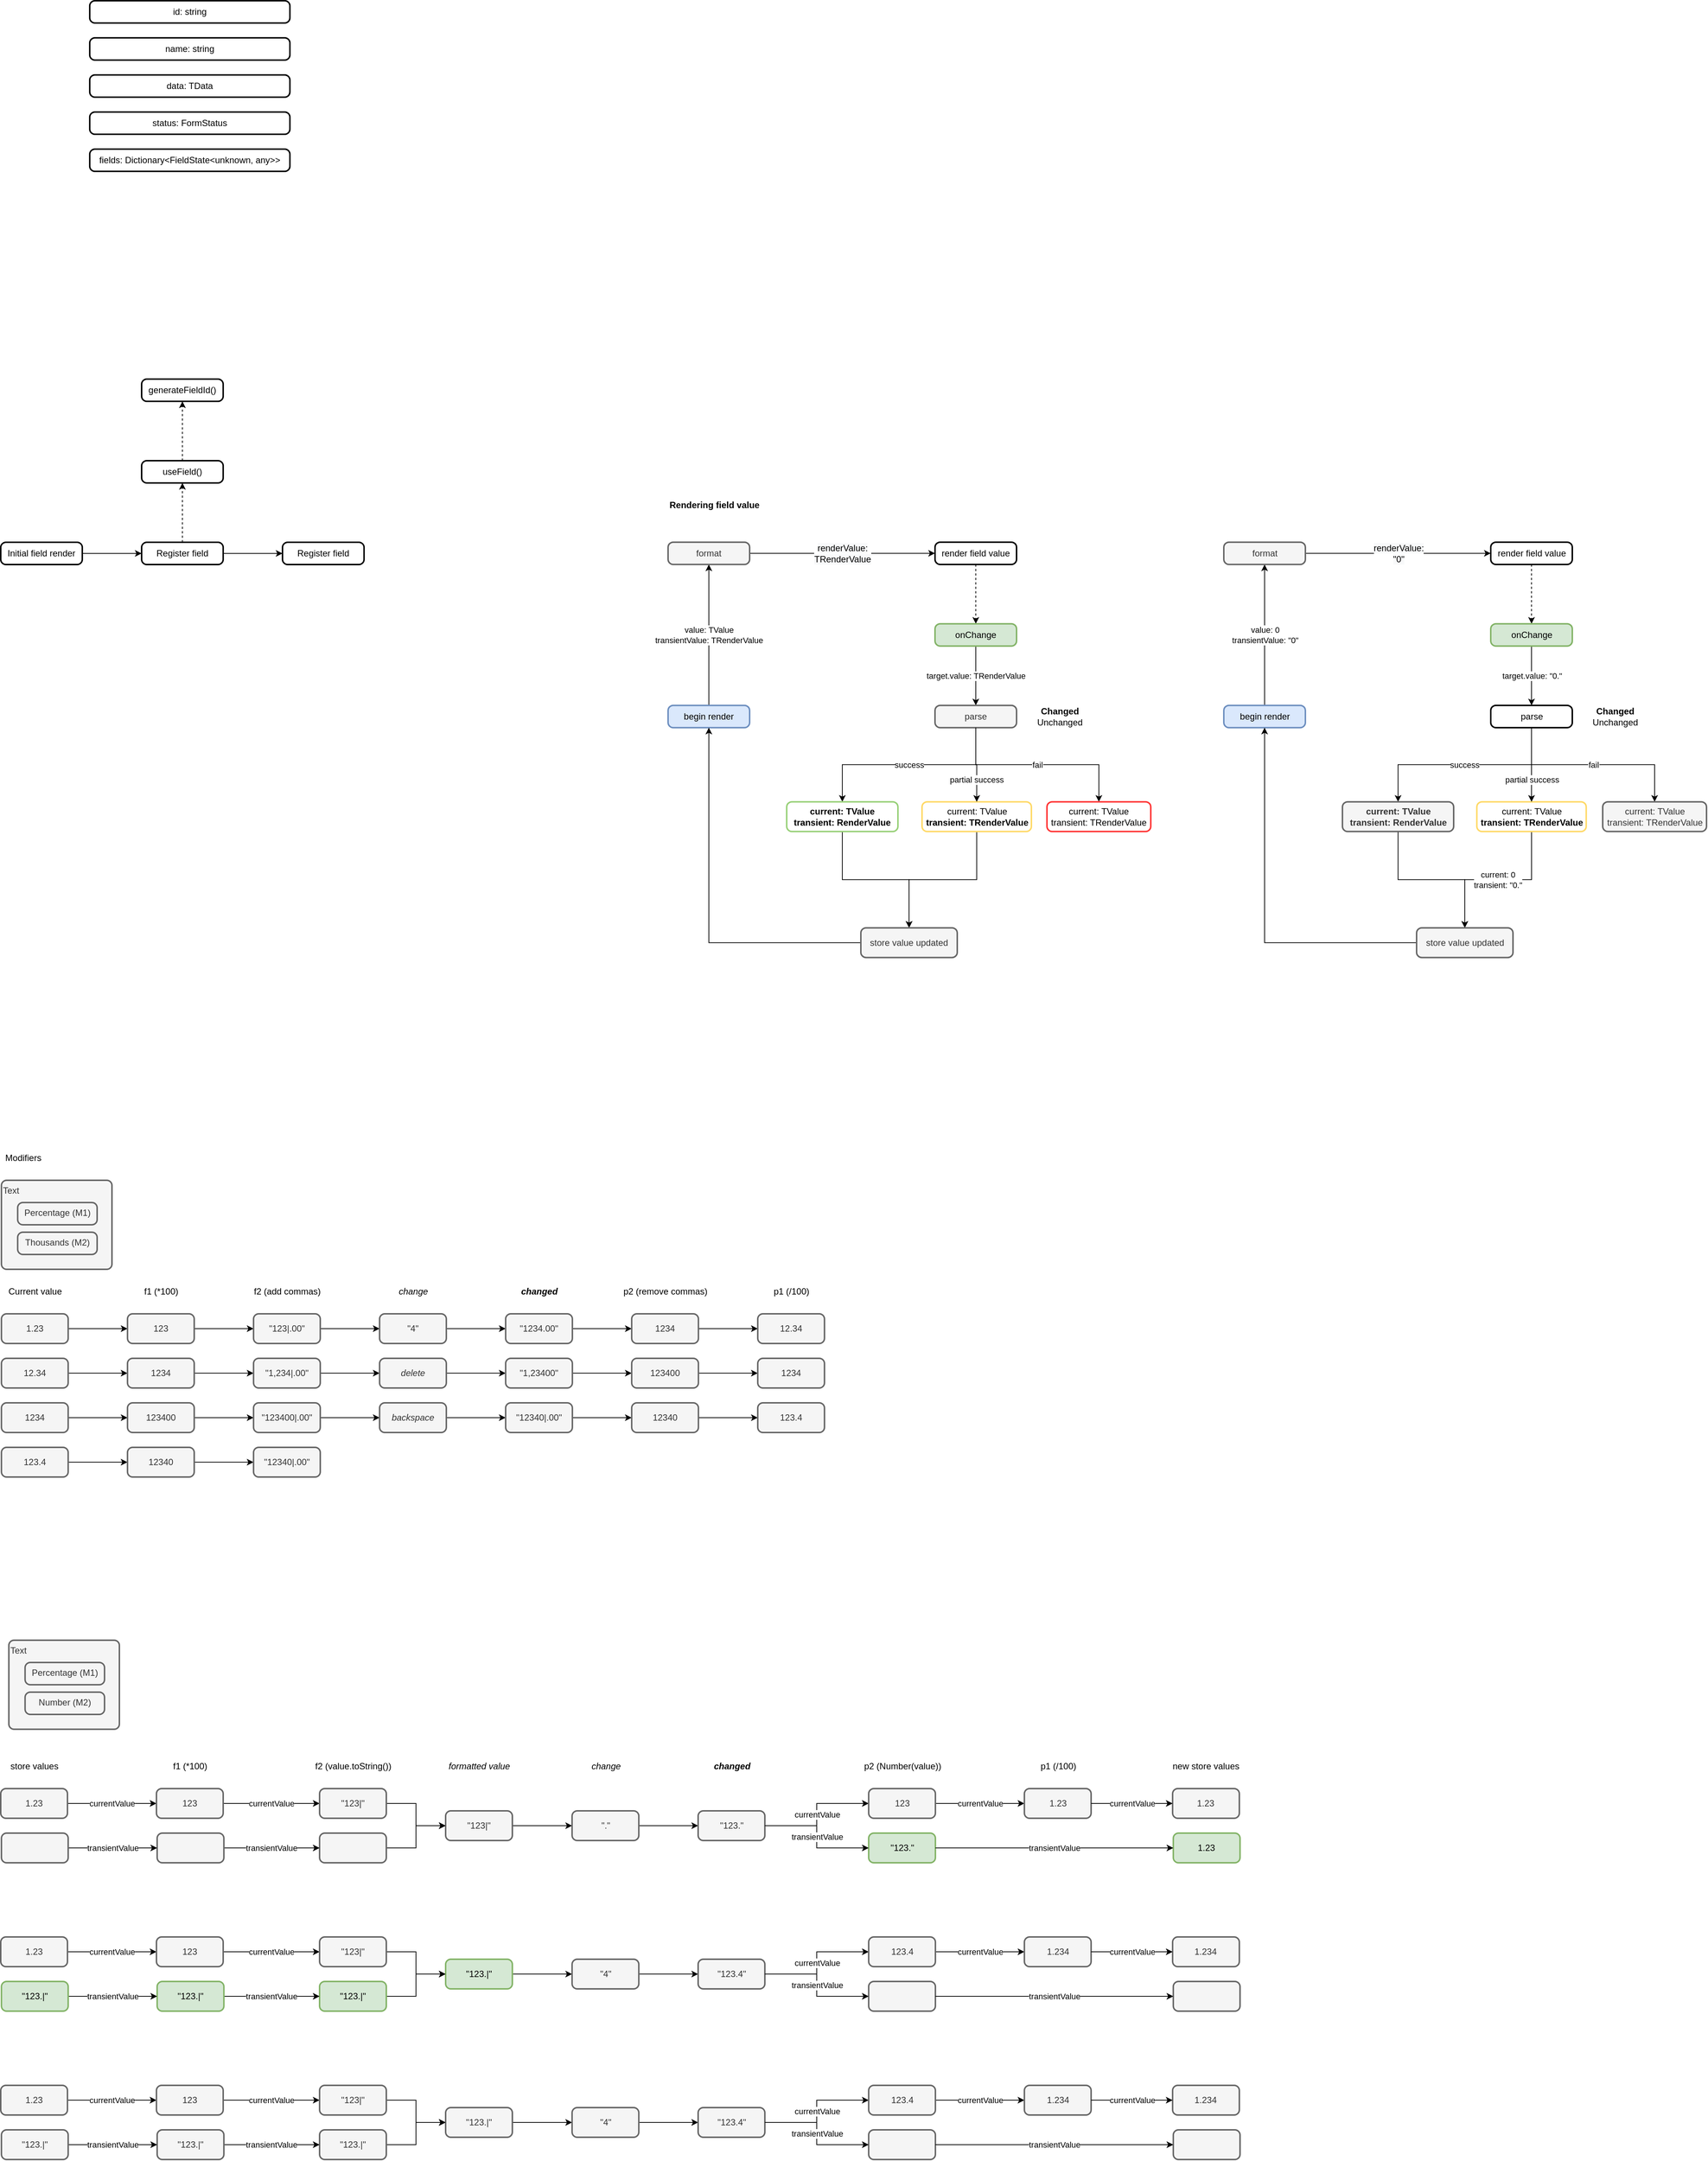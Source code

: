 <mxfile version="12.4.2" type="device" pages="1"><diagram name="Page-1" id="c4acf3e9-155e-7222-9cf6-157b1a14988f"><mxGraphModel dx="2062" dy="3521" grid="1" gridSize="10" guides="1" tooltips="1" connect="1" arrows="1" fold="1" page="1" pageScale="1" pageWidth="827" pageHeight="1169" background="#ffffff" math="0" shadow="0"><root><mxCell id="0"/><mxCell id="1" parent="0"/><mxCell id="ft8tBgPU8_9K1Nb1D2ER-5" value="" style="edgeStyle=orthogonalEdgeStyle;rounded=0;orthogonalLoop=1;jettySize=auto;html=1;" parent="1" source="ft8tBgPU8_9K1Nb1D2ER-3" target="ft8tBgPU8_9K1Nb1D2ER-4" edge="1"><mxGeometry relative="1" as="geometry"/></mxCell><mxCell id="ft8tBgPU8_9K1Nb1D2ER-3" value="Initial field render" style="rounded=1;whiteSpace=wrap;html=1;absoluteArcSize=1;arcSize=14;strokeWidth=2;" parent="1" vertex="1"><mxGeometry x="80" y="-560" width="110" height="30" as="geometry"/></mxCell><mxCell id="ft8tBgPU8_9K1Nb1D2ER-7" value="" style="edgeStyle=orthogonalEdgeStyle;rounded=0;orthogonalLoop=1;jettySize=auto;html=1;dashed=1;" parent="1" source="ft8tBgPU8_9K1Nb1D2ER-4" target="ft8tBgPU8_9K1Nb1D2ER-6" edge="1"><mxGeometry relative="1" as="geometry"><Array as="points"><mxPoint x="325" y="-600"/><mxPoint x="325" y="-600"/></Array></mxGeometry></mxCell><mxCell id="ft8tBgPU8_9K1Nb1D2ER-12" value="" style="edgeStyle=orthogonalEdgeStyle;rounded=0;orthogonalLoop=1;jettySize=auto;html=1;" parent="1" source="ft8tBgPU8_9K1Nb1D2ER-4" target="ft8tBgPU8_9K1Nb1D2ER-11" edge="1"><mxGeometry relative="1" as="geometry"/></mxCell><mxCell id="ft8tBgPU8_9K1Nb1D2ER-4" value="Register field" style="rounded=1;whiteSpace=wrap;html=1;absoluteArcSize=1;arcSize=14;strokeWidth=2;" parent="1" vertex="1"><mxGeometry x="270" y="-560" width="110" height="30" as="geometry"/></mxCell><mxCell id="ft8tBgPU8_9K1Nb1D2ER-11" value="Register field" style="rounded=1;whiteSpace=wrap;html=1;absoluteArcSize=1;arcSize=14;strokeWidth=2;" parent="1" vertex="1"><mxGeometry x="460" y="-560" width="110" height="30" as="geometry"/></mxCell><mxCell id="ft8tBgPU8_9K1Nb1D2ER-10" value="" style="edgeStyle=orthogonalEdgeStyle;rounded=0;orthogonalLoop=1;jettySize=auto;html=1;dashed=1;" parent="1" source="ft8tBgPU8_9K1Nb1D2ER-6" target="ft8tBgPU8_9K1Nb1D2ER-9" edge="1"><mxGeometry relative="1" as="geometry"/></mxCell><mxCell id="ft8tBgPU8_9K1Nb1D2ER-6" value="useField()" style="rounded=1;whiteSpace=wrap;html=1;absoluteArcSize=1;arcSize=14;strokeWidth=2;" parent="1" vertex="1"><mxGeometry x="270" y="-670" width="110" height="30" as="geometry"/></mxCell><mxCell id="ft8tBgPU8_9K1Nb1D2ER-9" value="generateFieldId()" style="rounded=1;whiteSpace=wrap;html=1;absoluteArcSize=1;arcSize=14;strokeWidth=2;" parent="1" vertex="1"><mxGeometry x="270" y="-780" width="110" height="30" as="geometry"/></mxCell><mxCell id="ft8tBgPU8_9K1Nb1D2ER-15" value="Rendering field value" style="text;html=1;align=left;verticalAlign=middle;resizable=0;points=[];;autosize=1;fontStyle=1" parent="1" vertex="1"><mxGeometry x="980" y="-620" width="140" height="20" as="geometry"/></mxCell><mxCell id="ft8tBgPU8_9K1Nb1D2ER-49" value="value: TValue&lt;br&gt;transientValue: TRenderValue" style="edgeStyle=orthogonalEdgeStyle;rounded=0;orthogonalLoop=1;jettySize=auto;html=1;" parent="1" source="ft8tBgPU8_9K1Nb1D2ER-50" target="ft8tBgPU8_9K1Nb1D2ER-52" edge="1"><mxGeometry relative="1" as="geometry"/></mxCell><mxCell id="ft8tBgPU8_9K1Nb1D2ER-50" value="begin render" style="rounded=1;whiteSpace=wrap;html=1;absoluteArcSize=1;arcSize=14;strokeWidth=2;fillColor=#dae8fc;strokeColor=#6c8ebf;" parent="1" vertex="1"><mxGeometry x="980" y="-340.17" width="110" height="30" as="geometry"/></mxCell><mxCell id="ft8tBgPU8_9K1Nb1D2ER-51" value="&lt;span style=&quot;font-size: 12px ; white-space: normal ; background-color: rgb(248 , 249 , 250)&quot;&gt;renderValue: TRenderValue&lt;br&gt;&lt;/span&gt;" style="edgeStyle=orthogonalEdgeStyle;rounded=0;orthogonalLoop=1;jettySize=auto;html=1;entryX=0;entryY=0.5;entryDx=0;entryDy=0;" parent="1" source="ft8tBgPU8_9K1Nb1D2ER-52" target="ft8tBgPU8_9K1Nb1D2ER-54" edge="1"><mxGeometry relative="1" as="geometry"><mxPoint x="1170" y="-545.17" as="targetPoint"/></mxGeometry></mxCell><mxCell id="ft8tBgPU8_9K1Nb1D2ER-52" value="format" style="rounded=1;whiteSpace=wrap;html=1;absoluteArcSize=1;arcSize=14;strokeWidth=2;fillColor=#f5f5f5;strokeColor=#666666;fontColor=#333333;" parent="1" vertex="1"><mxGeometry x="980" y="-560.17" width="110" height="30" as="geometry"/></mxCell><mxCell id="ft8tBgPU8_9K1Nb1D2ER-53" value="" style="edgeStyle=orthogonalEdgeStyle;rounded=0;orthogonalLoop=1;jettySize=auto;html=1;dashed=1;" parent="1" source="ft8tBgPU8_9K1Nb1D2ER-54" target="ft8tBgPU8_9K1Nb1D2ER-56" edge="1"><mxGeometry relative="1" as="geometry"/></mxCell><mxCell id="ft8tBgPU8_9K1Nb1D2ER-54" value="render field value" style="rounded=1;whiteSpace=wrap;html=1;absoluteArcSize=1;arcSize=14;strokeWidth=2;" parent="1" vertex="1"><mxGeometry x="1340" y="-560.17" width="110" height="30" as="geometry"/></mxCell><mxCell id="ft8tBgPU8_9K1Nb1D2ER-55" value="target.value: TRenderValue" style="edgeStyle=orthogonalEdgeStyle;rounded=0;orthogonalLoop=1;jettySize=auto;html=1;" parent="1" source="ft8tBgPU8_9K1Nb1D2ER-56" target="ft8tBgPU8_9K1Nb1D2ER-59" edge="1"><mxGeometry relative="1" as="geometry"/></mxCell><mxCell id="ft8tBgPU8_9K1Nb1D2ER-56" value="onChange" style="rounded=1;whiteSpace=wrap;html=1;absoluteArcSize=1;arcSize=14;strokeWidth=2;fillColor=#d5e8d4;strokeColor=#82b366;" parent="1" vertex="1"><mxGeometry x="1340" y="-450.17" width="110" height="30" as="geometry"/></mxCell><mxCell id="ft8tBgPU8_9K1Nb1D2ER-57" value="success" style="edgeStyle=orthogonalEdgeStyle;rounded=0;orthogonalLoop=1;jettySize=auto;html=1;exitX=0.5;exitY=1;exitDx=0;exitDy=0;" parent="1" source="ft8tBgPU8_9K1Nb1D2ER-59" target="ft8tBgPU8_9K1Nb1D2ER-63" edge="1"><mxGeometry relative="1" as="geometry"/></mxCell><mxCell id="ft8tBgPU8_9K1Nb1D2ER-58" value="fail" style="edgeStyle=orthogonalEdgeStyle;rounded=0;orthogonalLoop=1;jettySize=auto;html=1;exitX=0.5;exitY=1;exitDx=0;exitDy=0;" parent="1" source="ft8tBgPU8_9K1Nb1D2ER-59" target="ft8tBgPU8_9K1Nb1D2ER-61" edge="1"><mxGeometry relative="1" as="geometry"/></mxCell><mxCell id="ft8tBgPU8_9K1Nb1D2ER-59" value="parse" style="rounded=1;whiteSpace=wrap;html=1;absoluteArcSize=1;arcSize=14;strokeWidth=2;fillColor=#f5f5f5;strokeColor=#666666;fontColor=#333333;" parent="1" vertex="1"><mxGeometry x="1340" y="-340.17" width="110" height="30" as="geometry"/></mxCell><mxCell id="ft8tBgPU8_9K1Nb1D2ER-61" value="current: TValue&lt;br&gt;transient: TRenderValue" style="rounded=1;whiteSpace=wrap;html=1;absoluteArcSize=1;arcSize=14;strokeWidth=2;strokeColor=#FF3333;" parent="1" vertex="1"><mxGeometry x="1491" y="-210.17" width="140" height="40" as="geometry"/></mxCell><mxCell id="ft8tBgPU8_9K1Nb1D2ER-62" value="" style="edgeStyle=orthogonalEdgeStyle;rounded=0;orthogonalLoop=1;jettySize=auto;html=1;entryX=0.5;entryY=0;entryDx=0;entryDy=0;exitX=0.5;exitY=1;exitDx=0;exitDy=0;" parent="1" source="ft8tBgPU8_9K1Nb1D2ER-63" target="ft8tBgPU8_9K1Nb1D2ER-67" edge="1"><mxGeometry relative="1" as="geometry"><mxPoint x="1225" y="-90.17" as="targetPoint"/></mxGeometry></mxCell><mxCell id="ft8tBgPU8_9K1Nb1D2ER-63" value="&lt;b&gt;current: TValue&lt;br&gt;transient: RenderValue&lt;/b&gt;" style="rounded=1;whiteSpace=wrap;html=1;absoluteArcSize=1;arcSize=14;strokeWidth=2;strokeColor=#97D077;" parent="1" vertex="1"><mxGeometry x="1140" y="-210.17" width="150" height="40" as="geometry"/></mxCell><mxCell id="ft8tBgPU8_9K1Nb1D2ER-64" value="" style="edgeStyle=orthogonalEdgeStyle;rounded=0;orthogonalLoop=1;jettySize=auto;html=1;" parent="1" source="ft8tBgPU8_9K1Nb1D2ER-65" target="ft8tBgPU8_9K1Nb1D2ER-67" edge="1"><mxGeometry relative="1" as="geometry"/></mxCell><mxCell id="ft8tBgPU8_9K1Nb1D2ER-65" value="current: TValue&lt;br&gt;&lt;b&gt;transient: TRenderValue&lt;/b&gt;" style="rounded=1;whiteSpace=wrap;html=1;absoluteArcSize=1;arcSize=14;strokeWidth=2;strokeColor=#FFD966;" parent="1" vertex="1"><mxGeometry x="1322.5" y="-210.17" width="147.5" height="40" as="geometry"/></mxCell><mxCell id="ft8tBgPU8_9K1Nb1D2ER-66" value="" style="edgeStyle=orthogonalEdgeStyle;rounded=0;orthogonalLoop=1;jettySize=auto;html=1;entryX=0.5;entryY=1;entryDx=0;entryDy=0;" parent="1" source="ft8tBgPU8_9K1Nb1D2ER-67" target="ft8tBgPU8_9K1Nb1D2ER-50" edge="1"><mxGeometry relative="1" as="geometry"><mxPoint x="1250" y="-30.17" as="targetPoint"/></mxGeometry></mxCell><mxCell id="ft8tBgPU8_9K1Nb1D2ER-67" value="store value updated" style="rounded=1;whiteSpace=wrap;html=1;absoluteArcSize=1;arcSize=14;strokeWidth=2;fillColor=#f5f5f5;strokeColor=#666666;fontColor=#333333;" parent="1" vertex="1"><mxGeometry x="1240" y="-40.31" width="130" height="40" as="geometry"/></mxCell><mxCell id="ft8tBgPU8_9K1Nb1D2ER-68" value="partial success" style="edgeStyle=orthogonalEdgeStyle;rounded=0;orthogonalLoop=1;jettySize=auto;html=1;exitX=0.5;exitY=1;exitDx=0;exitDy=0;entryX=0.5;entryY=0;entryDx=0;entryDy=0;" parent="1" source="ft8tBgPU8_9K1Nb1D2ER-59" target="ft8tBgPU8_9K1Nb1D2ER-65" edge="1"><mxGeometry x="0.4" relative="1" as="geometry"><mxPoint x="1405.143" y="-300.17" as="sourcePoint"/><mxPoint x="1440" y="-210.17" as="targetPoint"/><mxPoint as="offset"/></mxGeometry></mxCell><mxCell id="ft8tBgPU8_9K1Nb1D2ER-69" value="&lt;div style=&quot;&quot;&gt;&lt;b&gt;Changed&lt;/b&gt;&lt;/div&gt;Unchanged" style="text;html=1;align=center;verticalAlign=middle;resizable=0;points=[];;autosize=1;" parent="1" vertex="1"><mxGeometry x="1467.5" y="-340.17" width="80" height="30" as="geometry"/></mxCell><mxCell id="ft8tBgPU8_9K1Nb1D2ER-70" value="value: 0&lt;br&gt;transientValue: &quot;0&quot;" style="edgeStyle=orthogonalEdgeStyle;rounded=0;orthogonalLoop=1;jettySize=auto;html=1;" parent="1" source="ft8tBgPU8_9K1Nb1D2ER-71" target="ft8tBgPU8_9K1Nb1D2ER-73" edge="1"><mxGeometry relative="1" as="geometry"/></mxCell><mxCell id="ft8tBgPU8_9K1Nb1D2ER-71" value="begin render" style="rounded=1;whiteSpace=wrap;html=1;absoluteArcSize=1;arcSize=14;strokeWidth=2;fillColor=#dae8fc;strokeColor=#6c8ebf;" parent="1" vertex="1"><mxGeometry x="1729.5" y="-340.17" width="110" height="30" as="geometry"/></mxCell><mxCell id="ft8tBgPU8_9K1Nb1D2ER-72" value="&lt;span style=&quot;font-size: 12px ; white-space: normal ; background-color: rgb(248 , 249 , 250)&quot;&gt;renderValue: &quot;0&quot;&lt;br&gt;&lt;/span&gt;" style="edgeStyle=orthogonalEdgeStyle;rounded=0;orthogonalLoop=1;jettySize=auto;html=1;entryX=0;entryY=0.5;entryDx=0;entryDy=0;" parent="1" source="ft8tBgPU8_9K1Nb1D2ER-73" target="ft8tBgPU8_9K1Nb1D2ER-75" edge="1"><mxGeometry relative="1" as="geometry"><mxPoint x="1919.5" y="-545.17" as="targetPoint"/></mxGeometry></mxCell><mxCell id="ft8tBgPU8_9K1Nb1D2ER-73" value="format" style="rounded=1;whiteSpace=wrap;html=1;absoluteArcSize=1;arcSize=14;strokeWidth=2;fillColor=#f5f5f5;strokeColor=#666666;fontColor=#333333;" parent="1" vertex="1"><mxGeometry x="1729.5" y="-560.17" width="110" height="30" as="geometry"/></mxCell><mxCell id="ft8tBgPU8_9K1Nb1D2ER-74" value="" style="edgeStyle=orthogonalEdgeStyle;rounded=0;orthogonalLoop=1;jettySize=auto;html=1;dashed=1;" parent="1" source="ft8tBgPU8_9K1Nb1D2ER-75" target="ft8tBgPU8_9K1Nb1D2ER-77" edge="1"><mxGeometry relative="1" as="geometry"/></mxCell><mxCell id="ft8tBgPU8_9K1Nb1D2ER-75" value="render field value" style="rounded=1;whiteSpace=wrap;html=1;absoluteArcSize=1;arcSize=14;strokeWidth=2;" parent="1" vertex="1"><mxGeometry x="2089.5" y="-560.17" width="110" height="30" as="geometry"/></mxCell><mxCell id="ft8tBgPU8_9K1Nb1D2ER-76" value="target.value: &quot;0.&quot;" style="edgeStyle=orthogonalEdgeStyle;rounded=0;orthogonalLoop=1;jettySize=auto;html=1;" parent="1" source="ft8tBgPU8_9K1Nb1D2ER-77" target="ft8tBgPU8_9K1Nb1D2ER-80" edge="1"><mxGeometry relative="1" as="geometry"/></mxCell><mxCell id="ft8tBgPU8_9K1Nb1D2ER-77" value="onChange" style="rounded=1;whiteSpace=wrap;html=1;absoluteArcSize=1;arcSize=14;strokeWidth=2;fillColor=#d5e8d4;strokeColor=#82b366;" parent="1" vertex="1"><mxGeometry x="2089.5" y="-450.17" width="110" height="30" as="geometry"/></mxCell><mxCell id="ft8tBgPU8_9K1Nb1D2ER-78" value="success" style="edgeStyle=orthogonalEdgeStyle;rounded=0;orthogonalLoop=1;jettySize=auto;html=1;exitX=0.5;exitY=1;exitDx=0;exitDy=0;" parent="1" source="ft8tBgPU8_9K1Nb1D2ER-80" target="ft8tBgPU8_9K1Nb1D2ER-83" edge="1"><mxGeometry relative="1" as="geometry"/></mxCell><mxCell id="ft8tBgPU8_9K1Nb1D2ER-79" value="fail" style="edgeStyle=orthogonalEdgeStyle;rounded=0;orthogonalLoop=1;jettySize=auto;html=1;exitX=0.5;exitY=1;exitDx=0;exitDy=0;" parent="1" source="ft8tBgPU8_9K1Nb1D2ER-80" target="ft8tBgPU8_9K1Nb1D2ER-81" edge="1"><mxGeometry relative="1" as="geometry"/></mxCell><mxCell id="ft8tBgPU8_9K1Nb1D2ER-80" value="parse" style="rounded=1;whiteSpace=wrap;html=1;absoluteArcSize=1;arcSize=14;strokeWidth=2;" parent="1" vertex="1"><mxGeometry x="2089.5" y="-340.17" width="110" height="30" as="geometry"/></mxCell><mxCell id="ft8tBgPU8_9K1Nb1D2ER-81" value="current: TValue&lt;br&gt;transient: TRenderValue" style="rounded=1;whiteSpace=wrap;html=1;absoluteArcSize=1;arcSize=14;strokeWidth=2;strokeColor=#666666;fillColor=#f5f5f5;fontColor=#333333;" parent="1" vertex="1"><mxGeometry x="2240.5" y="-210.17" width="140" height="40" as="geometry"/></mxCell><mxCell id="ft8tBgPU8_9K1Nb1D2ER-82" value="" style="edgeStyle=orthogonalEdgeStyle;rounded=0;orthogonalLoop=1;jettySize=auto;html=1;entryX=0.5;entryY=0;entryDx=0;entryDy=0;exitX=0.5;exitY=1;exitDx=0;exitDy=0;" parent="1" source="ft8tBgPU8_9K1Nb1D2ER-83" target="ft8tBgPU8_9K1Nb1D2ER-87" edge="1"><mxGeometry relative="1" as="geometry"><mxPoint x="1974.5" y="-90.17" as="targetPoint"/></mxGeometry></mxCell><mxCell id="ft8tBgPU8_9K1Nb1D2ER-83" value="&lt;b&gt;current: TValue&lt;br&gt;transient: RenderValue&lt;/b&gt;" style="rounded=1;whiteSpace=wrap;html=1;absoluteArcSize=1;arcSize=14;strokeWidth=2;strokeColor=#666666;fillColor=#f5f5f5;fontColor=#333333;" parent="1" vertex="1"><mxGeometry x="1889.5" y="-210.17" width="150" height="40" as="geometry"/></mxCell><mxCell id="ft8tBgPU8_9K1Nb1D2ER-84" value="current: 0&lt;br&gt;transient: &quot;0.&quot;" style="edgeStyle=orthogonalEdgeStyle;rounded=0;orthogonalLoop=1;jettySize=auto;html=1;" parent="1" source="ft8tBgPU8_9K1Nb1D2ER-85" target="ft8tBgPU8_9K1Nb1D2ER-87" edge="1"><mxGeometry relative="1" as="geometry"/></mxCell><mxCell id="ft8tBgPU8_9K1Nb1D2ER-85" value="current: TValue&lt;br&gt;&lt;b&gt;transient: TRenderValue&lt;/b&gt;" style="rounded=1;whiteSpace=wrap;html=1;absoluteArcSize=1;arcSize=14;strokeWidth=2;strokeColor=#FFD966;" parent="1" vertex="1"><mxGeometry x="2070.75" y="-210.17" width="147.5" height="40" as="geometry"/></mxCell><mxCell id="ft8tBgPU8_9K1Nb1D2ER-86" value="" style="edgeStyle=orthogonalEdgeStyle;rounded=0;orthogonalLoop=1;jettySize=auto;html=1;entryX=0.5;entryY=1;entryDx=0;entryDy=0;" parent="1" source="ft8tBgPU8_9K1Nb1D2ER-87" target="ft8tBgPU8_9K1Nb1D2ER-71" edge="1"><mxGeometry relative="1" as="geometry"><mxPoint x="1999.5" y="-30.17" as="targetPoint"/></mxGeometry></mxCell><mxCell id="ft8tBgPU8_9K1Nb1D2ER-87" value="store value updated" style="rounded=1;whiteSpace=wrap;html=1;absoluteArcSize=1;arcSize=14;strokeWidth=2;fillColor=#f5f5f5;strokeColor=#666666;fontColor=#333333;" parent="1" vertex="1"><mxGeometry x="1989.5" y="-40.31" width="130" height="40" as="geometry"/></mxCell><mxCell id="ft8tBgPU8_9K1Nb1D2ER-88" value="partial success" style="edgeStyle=orthogonalEdgeStyle;rounded=0;orthogonalLoop=1;jettySize=auto;html=1;exitX=0.5;exitY=1;exitDx=0;exitDy=0;entryX=0.5;entryY=0;entryDx=0;entryDy=0;" parent="1" source="ft8tBgPU8_9K1Nb1D2ER-80" target="ft8tBgPU8_9K1Nb1D2ER-85" edge="1"><mxGeometry x="0.4" relative="1" as="geometry"><mxPoint x="2154.643" y="-300.17" as="sourcePoint"/><mxPoint x="2189.5" y="-210.17" as="targetPoint"/><mxPoint as="offset"/></mxGeometry></mxCell><mxCell id="ft8tBgPU8_9K1Nb1D2ER-89" value="&lt;div style=&quot;&quot;&gt;&lt;b&gt;Changed&lt;/b&gt;&lt;/div&gt;Unchanged" style="text;html=1;align=center;verticalAlign=middle;resizable=0;points=[];;autosize=1;" parent="1" vertex="1"><mxGeometry x="2217" y="-340.17" width="80" height="30" as="geometry"/></mxCell><mxCell id="vL8z51JMYFesoEVMV5-g-1" value="id: string" style="rounded=1;whiteSpace=wrap;html=1;absoluteArcSize=1;arcSize=14;strokeWidth=2;" parent="1" vertex="1"><mxGeometry x="200" y="-1290" width="270" height="30" as="geometry"/></mxCell><mxCell id="vL8z51JMYFesoEVMV5-g-2" value="name: string" style="rounded=1;whiteSpace=wrap;html=1;absoluteArcSize=1;arcSize=14;strokeWidth=2;" parent="1" vertex="1"><mxGeometry x="200" y="-1240" width="270" height="30" as="geometry"/></mxCell><mxCell id="vL8z51JMYFesoEVMV5-g-3" value="data: TData" style="rounded=1;whiteSpace=wrap;html=1;absoluteArcSize=1;arcSize=14;strokeWidth=2;" parent="1" vertex="1"><mxGeometry x="200" y="-1190" width="270" height="30" as="geometry"/></mxCell><mxCell id="vL8z51JMYFesoEVMV5-g-6" value="status: FormStatus" style="rounded=1;whiteSpace=wrap;html=1;absoluteArcSize=1;arcSize=14;strokeWidth=2;" parent="1" vertex="1"><mxGeometry x="200" y="-1140" width="270" height="30" as="geometry"/></mxCell><mxCell id="vL8z51JMYFesoEVMV5-g-7" value="fields:&amp;nbsp;Dictionary&amp;lt;FieldState&amp;lt;unknown, any&amp;gt;&amp;gt;" style="rounded=1;whiteSpace=wrap;html=1;absoluteArcSize=1;arcSize=14;strokeWidth=2;" parent="1" vertex="1"><mxGeometry x="200" y="-1090" width="270" height="30" as="geometry"/></mxCell><mxCell id="k0WtZeciKQ-SR9fdFHue-1" value="Modifiers" style="text;html=1;align=center;verticalAlign=middle;resizable=0;points=[];;autosize=1;" vertex="1" parent="1"><mxGeometry x="80" y="260" width="60" height="20" as="geometry"/></mxCell><mxCell id="k0WtZeciKQ-SR9fdFHue-3" value="Current value" style="text;html=1;align=center;verticalAlign=middle;resizable=0;points=[];;autosize=1;" vertex="1" parent="1"><mxGeometry x="80.94" y="440" width="90" height="20" as="geometry"/></mxCell><mxCell id="k0WtZeciKQ-SR9fdFHue-4" value="f1 (*100)" style="text;html=1;align=center;verticalAlign=middle;resizable=0;points=[];;autosize=1;" vertex="1" parent="1"><mxGeometry x="265.94" y="440" width="60" height="20" as="geometry"/></mxCell><mxCell id="k0WtZeciKQ-SR9fdFHue-7" value="Text" style="rounded=1;whiteSpace=wrap;html=1;absoluteArcSize=1;arcSize=14;strokeWidth=2;fillColor=#f5f5f5;strokeColor=#666666;fontColor=#333333;verticalAlign=top;align=left;" vertex="1" parent="1"><mxGeometry x="80.94" y="300" width="149.06" height="120" as="geometry"/></mxCell><mxCell id="k0WtZeciKQ-SR9fdFHue-8" value="Percentage (M1)" style="rounded=1;whiteSpace=wrap;html=1;absoluteArcSize=1;arcSize=14;strokeWidth=2;fillColor=#f5f5f5;strokeColor=#666666;fontColor=#333333;verticalAlign=top;align=center;" vertex="1" parent="1"><mxGeometry x="102.82" y="330" width="107.18" height="30" as="geometry"/></mxCell><mxCell id="k0WtZeciKQ-SR9fdFHue-9" value="Thousands (M2)" style="rounded=1;whiteSpace=wrap;html=1;absoluteArcSize=1;arcSize=14;strokeWidth=2;fillColor=#f5f5f5;strokeColor=#666666;fontColor=#333333;verticalAlign=top;align=center;" vertex="1" parent="1"><mxGeometry x="102.82" y="370" width="107.18" height="30" as="geometry"/></mxCell><mxCell id="k0WtZeciKQ-SR9fdFHue-12" value="" style="edgeStyle=orthogonalEdgeStyle;rounded=0;orthogonalLoop=1;jettySize=auto;html=1;" edge="1" parent="1" source="k0WtZeciKQ-SR9fdFHue-10" target="k0WtZeciKQ-SR9fdFHue-11"><mxGeometry relative="1" as="geometry"/></mxCell><mxCell id="k0WtZeciKQ-SR9fdFHue-10" value="&lt;span style=&quot;white-space: normal&quot;&gt;1.23&lt;/span&gt;" style="rounded=1;whiteSpace=wrap;html=1;absoluteArcSize=1;arcSize=14;strokeWidth=2;fillColor=#f5f5f5;strokeColor=#666666;fontColor=#333333;" vertex="1" parent="1"><mxGeometry x="80.94" y="480" width="90" height="40" as="geometry"/></mxCell><mxCell id="k0WtZeciKQ-SR9fdFHue-14" value="" style="edgeStyle=orthogonalEdgeStyle;rounded=0;orthogonalLoop=1;jettySize=auto;html=1;" edge="1" parent="1" source="k0WtZeciKQ-SR9fdFHue-11" target="k0WtZeciKQ-SR9fdFHue-13"><mxGeometry relative="1" as="geometry"/></mxCell><mxCell id="k0WtZeciKQ-SR9fdFHue-11" value="&lt;span style=&quot;white-space: normal&quot;&gt;123&lt;/span&gt;" style="rounded=1;whiteSpace=wrap;html=1;absoluteArcSize=1;arcSize=14;strokeWidth=2;fillColor=#f5f5f5;strokeColor=#666666;fontColor=#333333;" vertex="1" parent="1"><mxGeometry x="250.94" y="480" width="90" height="40" as="geometry"/></mxCell><mxCell id="k0WtZeciKQ-SR9fdFHue-17" value="" style="edgeStyle=orthogonalEdgeStyle;rounded=0;orthogonalLoop=1;jettySize=auto;html=1;" edge="1" parent="1" source="k0WtZeciKQ-SR9fdFHue-13" target="k0WtZeciKQ-SR9fdFHue-16"><mxGeometry relative="1" as="geometry"/></mxCell><mxCell id="k0WtZeciKQ-SR9fdFHue-13" value="&lt;span style=&quot;white-space: normal&quot;&gt;&quot;123|.00&quot;&lt;/span&gt;" style="rounded=1;whiteSpace=wrap;html=1;absoluteArcSize=1;arcSize=14;strokeWidth=2;fillColor=#f5f5f5;strokeColor=#666666;fontColor=#333333;" vertex="1" parent="1"><mxGeometry x="420.94" y="480" width="90" height="40" as="geometry"/></mxCell><mxCell id="k0WtZeciKQ-SR9fdFHue-20" value="" style="edgeStyle=orthogonalEdgeStyle;rounded=0;orthogonalLoop=1;jettySize=auto;html=1;" edge="1" parent="1" source="k0WtZeciKQ-SR9fdFHue-16" target="k0WtZeciKQ-SR9fdFHue-19"><mxGeometry relative="1" as="geometry"/></mxCell><mxCell id="k0WtZeciKQ-SR9fdFHue-16" value="&lt;span style=&quot;white-space: normal&quot;&gt;&quot;4&quot;&lt;/span&gt;" style="rounded=1;whiteSpace=wrap;html=1;absoluteArcSize=1;arcSize=14;strokeWidth=2;fillColor=#f5f5f5;strokeColor=#666666;fontColor=#333333;" vertex="1" parent="1"><mxGeometry x="590.94" y="480" width="90" height="40" as="geometry"/></mxCell><mxCell id="k0WtZeciKQ-SR9fdFHue-23" value="" style="edgeStyle=orthogonalEdgeStyle;rounded=0;orthogonalLoop=1;jettySize=auto;html=1;" edge="1" parent="1" source="k0WtZeciKQ-SR9fdFHue-19" target="k0WtZeciKQ-SR9fdFHue-22"><mxGeometry relative="1" as="geometry"/></mxCell><mxCell id="k0WtZeciKQ-SR9fdFHue-19" value="&lt;span style=&quot;white-space: normal&quot;&gt;&quot;1234.00&quot;&lt;/span&gt;" style="rounded=1;whiteSpace=wrap;html=1;absoluteArcSize=1;arcSize=14;strokeWidth=2;fillColor=#f5f5f5;strokeColor=#666666;fontColor=#333333;" vertex="1" parent="1"><mxGeometry x="760.94" y="480" width="90" height="40" as="geometry"/></mxCell><mxCell id="k0WtZeciKQ-SR9fdFHue-92" value="" style="edgeStyle=orthogonalEdgeStyle;rounded=0;orthogonalLoop=1;jettySize=auto;html=1;" edge="1" parent="1" source="k0WtZeciKQ-SR9fdFHue-22" target="k0WtZeciKQ-SR9fdFHue-91"><mxGeometry relative="1" as="geometry"/></mxCell><mxCell id="k0WtZeciKQ-SR9fdFHue-22" value="&lt;span style=&quot;white-space: normal&quot;&gt;1234&lt;/span&gt;" style="rounded=1;whiteSpace=wrap;html=1;absoluteArcSize=1;arcSize=14;strokeWidth=2;fillColor=#f5f5f5;strokeColor=#666666;fontColor=#333333;" vertex="1" parent="1"><mxGeometry x="930.94" y="480" width="90" height="40" as="geometry"/></mxCell><mxCell id="k0WtZeciKQ-SR9fdFHue-91" value="&lt;span style=&quot;white-space: normal&quot;&gt;12.34&lt;/span&gt;" style="rounded=1;whiteSpace=wrap;html=1;absoluteArcSize=1;arcSize=14;strokeWidth=2;fillColor=#f5f5f5;strokeColor=#666666;fontColor=#333333;" vertex="1" parent="1"><mxGeometry x="1100.94" y="480" width="90" height="40" as="geometry"/></mxCell><mxCell id="k0WtZeciKQ-SR9fdFHue-15" value="f2 (add commas)" style="text;html=1;align=center;verticalAlign=middle;resizable=0;points=[];;autosize=1;" vertex="1" parent="1"><mxGeometry x="410.94" y="440" width="110" height="20" as="geometry"/></mxCell><mxCell id="k0WtZeciKQ-SR9fdFHue-18" value="change" style="text;html=1;align=center;verticalAlign=middle;resizable=0;points=[];;autosize=1;fontStyle=2" vertex="1" parent="1"><mxGeometry x="610.94" y="440" width="50" height="20" as="geometry"/></mxCell><mxCell id="k0WtZeciKQ-SR9fdFHue-21" value="p1 (/100)" style="text;html=1;align=center;verticalAlign=middle;resizable=0;points=[];;autosize=1;" vertex="1" parent="1"><mxGeometry x="1115.94" y="440" width="60" height="20" as="geometry"/></mxCell><mxCell id="k0WtZeciKQ-SR9fdFHue-24" value="p2 (remove commas)" style="text;html=1;align=center;verticalAlign=middle;resizable=0;points=[];;autosize=1;" vertex="1" parent="1"><mxGeometry x="910.94" y="440" width="130" height="20" as="geometry"/></mxCell><mxCell id="k0WtZeciKQ-SR9fdFHue-25" value="" style="edgeStyle=orthogonalEdgeStyle;rounded=0;orthogonalLoop=1;jettySize=auto;html=1;" edge="1" source="k0WtZeciKQ-SR9fdFHue-26" target="k0WtZeciKQ-SR9fdFHue-28" parent="1"><mxGeometry relative="1" as="geometry"/></mxCell><mxCell id="k0WtZeciKQ-SR9fdFHue-26" value="&lt;span style=&quot;white-space: normal&quot;&gt;12.34&lt;/span&gt;" style="rounded=1;whiteSpace=wrap;html=1;absoluteArcSize=1;arcSize=14;strokeWidth=2;fillColor=#f5f5f5;strokeColor=#666666;fontColor=#333333;" vertex="1" parent="1"><mxGeometry x="80.94" y="540" width="90" height="40" as="geometry"/></mxCell><mxCell id="k0WtZeciKQ-SR9fdFHue-27" value="" style="edgeStyle=orthogonalEdgeStyle;rounded=0;orthogonalLoop=1;jettySize=auto;html=1;" edge="1" source="k0WtZeciKQ-SR9fdFHue-28" target="k0WtZeciKQ-SR9fdFHue-30" parent="1"><mxGeometry relative="1" as="geometry"/></mxCell><mxCell id="k0WtZeciKQ-SR9fdFHue-28" value="&lt;span style=&quot;white-space: normal&quot;&gt;1234&lt;/span&gt;" style="rounded=1;whiteSpace=wrap;html=1;absoluteArcSize=1;arcSize=14;strokeWidth=2;fillColor=#f5f5f5;strokeColor=#666666;fontColor=#333333;" vertex="1" parent="1"><mxGeometry x="250.94" y="540" width="90" height="40" as="geometry"/></mxCell><mxCell id="k0WtZeciKQ-SR9fdFHue-29" value="" style="edgeStyle=orthogonalEdgeStyle;rounded=0;orthogonalLoop=1;jettySize=auto;html=1;" edge="1" source="k0WtZeciKQ-SR9fdFHue-30" target="k0WtZeciKQ-SR9fdFHue-32" parent="1"><mxGeometry relative="1" as="geometry"/></mxCell><mxCell id="k0WtZeciKQ-SR9fdFHue-30" value="&lt;span style=&quot;white-space: normal&quot;&gt;&quot;1,234|.00&quot;&lt;/span&gt;" style="rounded=1;whiteSpace=wrap;html=1;absoluteArcSize=1;arcSize=14;strokeWidth=2;fillColor=#f5f5f5;strokeColor=#666666;fontColor=#333333;" vertex="1" parent="1"><mxGeometry x="420.94" y="540" width="90" height="40" as="geometry"/></mxCell><mxCell id="k0WtZeciKQ-SR9fdFHue-31" value="" style="edgeStyle=orthogonalEdgeStyle;rounded=0;orthogonalLoop=1;jettySize=auto;html=1;" edge="1" source="k0WtZeciKQ-SR9fdFHue-32" target="k0WtZeciKQ-SR9fdFHue-34" parent="1"><mxGeometry relative="1" as="geometry"/></mxCell><mxCell id="k0WtZeciKQ-SR9fdFHue-32" value="&lt;span style=&quot;white-space: normal&quot;&gt;&lt;i&gt;delete&lt;/i&gt;&lt;/span&gt;" style="rounded=1;whiteSpace=wrap;html=1;absoluteArcSize=1;arcSize=14;strokeWidth=2;fillColor=#f5f5f5;strokeColor=#666666;fontColor=#333333;" vertex="1" parent="1"><mxGeometry x="590.94" y="540" width="90" height="40" as="geometry"/></mxCell><mxCell id="k0WtZeciKQ-SR9fdFHue-33" value="" style="edgeStyle=orthogonalEdgeStyle;rounded=0;orthogonalLoop=1;jettySize=auto;html=1;" edge="1" source="k0WtZeciKQ-SR9fdFHue-34" target="k0WtZeciKQ-SR9fdFHue-35" parent="1"><mxGeometry relative="1" as="geometry"/></mxCell><mxCell id="k0WtZeciKQ-SR9fdFHue-34" value="&quot;1,23400&quot;" style="rounded=1;whiteSpace=wrap;html=1;absoluteArcSize=1;arcSize=14;strokeWidth=2;fillColor=#f5f5f5;strokeColor=#666666;fontColor=#333333;" vertex="1" parent="1"><mxGeometry x="760.94" y="540" width="90" height="40" as="geometry"/></mxCell><mxCell id="k0WtZeciKQ-SR9fdFHue-94" value="" style="edgeStyle=orthogonalEdgeStyle;rounded=0;orthogonalLoop=1;jettySize=auto;html=1;" edge="1" parent="1" source="k0WtZeciKQ-SR9fdFHue-35" target="k0WtZeciKQ-SR9fdFHue-93"><mxGeometry relative="1" as="geometry"/></mxCell><mxCell id="k0WtZeciKQ-SR9fdFHue-35" value="123400" style="rounded=1;whiteSpace=wrap;html=1;absoluteArcSize=1;arcSize=14;strokeWidth=2;fillColor=#f5f5f5;strokeColor=#666666;fontColor=#333333;" vertex="1" parent="1"><mxGeometry x="930.94" y="540" width="90" height="40" as="geometry"/></mxCell><mxCell id="k0WtZeciKQ-SR9fdFHue-93" value="&lt;span style=&quot;white-space: normal&quot;&gt;1234&lt;/span&gt;" style="rounded=1;whiteSpace=wrap;html=1;absoluteArcSize=1;arcSize=14;strokeWidth=2;fillColor=#f5f5f5;strokeColor=#666666;fontColor=#333333;" vertex="1" parent="1"><mxGeometry x="1100.94" y="540" width="90" height="40" as="geometry"/></mxCell><mxCell id="k0WtZeciKQ-SR9fdFHue-47" value="" style="edgeStyle=orthogonalEdgeStyle;rounded=0;orthogonalLoop=1;jettySize=auto;html=1;" edge="1" source="k0WtZeciKQ-SR9fdFHue-48" target="k0WtZeciKQ-SR9fdFHue-50" parent="1"><mxGeometry relative="1" as="geometry"/></mxCell><mxCell id="k0WtZeciKQ-SR9fdFHue-48" value="&lt;span style=&quot;white-space: normal&quot;&gt;1234&lt;/span&gt;" style="rounded=1;whiteSpace=wrap;html=1;absoluteArcSize=1;arcSize=14;strokeWidth=2;fillColor=#f5f5f5;strokeColor=#666666;fontColor=#333333;" vertex="1" parent="1"><mxGeometry x="80.94" y="600" width="90" height="40" as="geometry"/></mxCell><mxCell id="k0WtZeciKQ-SR9fdFHue-49" value="" style="edgeStyle=orthogonalEdgeStyle;rounded=0;orthogonalLoop=1;jettySize=auto;html=1;" edge="1" source="k0WtZeciKQ-SR9fdFHue-50" target="k0WtZeciKQ-SR9fdFHue-52" parent="1"><mxGeometry relative="1" as="geometry"/></mxCell><mxCell id="k0WtZeciKQ-SR9fdFHue-50" value="&lt;span style=&quot;white-space: normal&quot;&gt;123400&lt;/span&gt;" style="rounded=1;whiteSpace=wrap;html=1;absoluteArcSize=1;arcSize=14;strokeWidth=2;fillColor=#f5f5f5;strokeColor=#666666;fontColor=#333333;" vertex="1" parent="1"><mxGeometry x="250.94" y="600" width="90" height="40" as="geometry"/></mxCell><mxCell id="k0WtZeciKQ-SR9fdFHue-51" value="" style="edgeStyle=orthogonalEdgeStyle;rounded=0;orthogonalLoop=1;jettySize=auto;html=1;" edge="1" source="k0WtZeciKQ-SR9fdFHue-52" target="k0WtZeciKQ-SR9fdFHue-54" parent="1"><mxGeometry relative="1" as="geometry"/></mxCell><mxCell id="k0WtZeciKQ-SR9fdFHue-52" value="&lt;span style=&quot;white-space: normal&quot;&gt;&quot;123400|.00&quot;&lt;/span&gt;" style="rounded=1;whiteSpace=wrap;html=1;absoluteArcSize=1;arcSize=14;strokeWidth=2;fillColor=#f5f5f5;strokeColor=#666666;fontColor=#333333;" vertex="1" parent="1"><mxGeometry x="420.94" y="600" width="90" height="40" as="geometry"/></mxCell><mxCell id="k0WtZeciKQ-SR9fdFHue-53" value="" style="edgeStyle=orthogonalEdgeStyle;rounded=0;orthogonalLoop=1;jettySize=auto;html=1;" edge="1" source="k0WtZeciKQ-SR9fdFHue-54" target="k0WtZeciKQ-SR9fdFHue-56" parent="1"><mxGeometry relative="1" as="geometry"/></mxCell><mxCell id="k0WtZeciKQ-SR9fdFHue-54" value="&lt;span style=&quot;white-space: normal&quot;&gt;&lt;i&gt;backspace&lt;/i&gt;&lt;/span&gt;" style="rounded=1;whiteSpace=wrap;html=1;absoluteArcSize=1;arcSize=14;strokeWidth=2;fillColor=#f5f5f5;strokeColor=#666666;fontColor=#333333;" vertex="1" parent="1"><mxGeometry x="590.94" y="600" width="90" height="40" as="geometry"/></mxCell><mxCell id="k0WtZeciKQ-SR9fdFHue-55" value="" style="edgeStyle=orthogonalEdgeStyle;rounded=0;orthogonalLoop=1;jettySize=auto;html=1;" edge="1" source="k0WtZeciKQ-SR9fdFHue-56" target="k0WtZeciKQ-SR9fdFHue-57" parent="1"><mxGeometry relative="1" as="geometry"/></mxCell><mxCell id="k0WtZeciKQ-SR9fdFHue-56" value="&quot;12340|.00&quot;" style="rounded=1;whiteSpace=wrap;html=1;absoluteArcSize=1;arcSize=14;strokeWidth=2;fillColor=#f5f5f5;strokeColor=#666666;fontColor=#333333;" vertex="1" parent="1"><mxGeometry x="760.94" y="600" width="90" height="40" as="geometry"/></mxCell><mxCell id="k0WtZeciKQ-SR9fdFHue-96" value="" style="edgeStyle=orthogonalEdgeStyle;rounded=0;orthogonalLoop=1;jettySize=auto;html=1;" edge="1" parent="1" source="k0WtZeciKQ-SR9fdFHue-57" target="k0WtZeciKQ-SR9fdFHue-95"><mxGeometry relative="1" as="geometry"/></mxCell><mxCell id="k0WtZeciKQ-SR9fdFHue-57" value="&lt;span style=&quot;white-space: normal&quot;&gt;12340&lt;/span&gt;" style="rounded=1;whiteSpace=wrap;html=1;absoluteArcSize=1;arcSize=14;strokeWidth=2;fillColor=#f5f5f5;strokeColor=#666666;fontColor=#333333;" vertex="1" parent="1"><mxGeometry x="930.94" y="600" width="90" height="40" as="geometry"/></mxCell><mxCell id="k0WtZeciKQ-SR9fdFHue-95" value="&lt;span style=&quot;white-space: normal&quot;&gt;123.4&lt;/span&gt;" style="rounded=1;whiteSpace=wrap;html=1;absoluteArcSize=1;arcSize=14;strokeWidth=2;fillColor=#f5f5f5;strokeColor=#666666;fontColor=#333333;" vertex="1" parent="1"><mxGeometry x="1100.94" y="600" width="90" height="40" as="geometry"/></mxCell><mxCell id="k0WtZeciKQ-SR9fdFHue-58" value="" style="edgeStyle=orthogonalEdgeStyle;rounded=0;orthogonalLoop=1;jettySize=auto;html=1;" edge="1" source="k0WtZeciKQ-SR9fdFHue-59" target="k0WtZeciKQ-SR9fdFHue-61" parent="1"><mxGeometry relative="1" as="geometry"/></mxCell><mxCell id="k0WtZeciKQ-SR9fdFHue-59" value="&lt;span style=&quot;white-space: normal&quot;&gt;123.4&lt;/span&gt;" style="rounded=1;whiteSpace=wrap;html=1;absoluteArcSize=1;arcSize=14;strokeWidth=2;fillColor=#f5f5f5;strokeColor=#666666;fontColor=#333333;" vertex="1" parent="1"><mxGeometry x="80.94" y="660" width="90" height="40" as="geometry"/></mxCell><mxCell id="k0WtZeciKQ-SR9fdFHue-60" value="" style="edgeStyle=orthogonalEdgeStyle;rounded=0;orthogonalLoop=1;jettySize=auto;html=1;" edge="1" source="k0WtZeciKQ-SR9fdFHue-61" target="k0WtZeciKQ-SR9fdFHue-63" parent="1"><mxGeometry relative="1" as="geometry"/></mxCell><mxCell id="k0WtZeciKQ-SR9fdFHue-61" value="&lt;span style=&quot;white-space: normal&quot;&gt;12340&lt;/span&gt;" style="rounded=1;whiteSpace=wrap;html=1;absoluteArcSize=1;arcSize=14;strokeWidth=2;fillColor=#f5f5f5;strokeColor=#666666;fontColor=#333333;" vertex="1" parent="1"><mxGeometry x="250.94" y="660" width="90" height="40" as="geometry"/></mxCell><mxCell id="k0WtZeciKQ-SR9fdFHue-63" value="&lt;span style=&quot;white-space: normal&quot;&gt;&quot;12340|.00&quot;&lt;/span&gt;" style="rounded=1;whiteSpace=wrap;html=1;absoluteArcSize=1;arcSize=14;strokeWidth=2;fillColor=#f5f5f5;strokeColor=#666666;fontColor=#333333;" vertex="1" parent="1"><mxGeometry x="420.94" y="660" width="90" height="40" as="geometry"/></mxCell><mxCell id="k0WtZeciKQ-SR9fdFHue-103" value="changed" style="text;html=1;align=center;verticalAlign=middle;resizable=0;points=[];;autosize=1;fontStyle=3" vertex="1" parent="1"><mxGeometry x="775.94" y="440" width="60" height="20" as="geometry"/></mxCell><mxCell id="k0WtZeciKQ-SR9fdFHue-104" value="store values" style="text;html=1;align=center;verticalAlign=middle;resizable=0;points=[];;autosize=1;" vertex="1" parent="1"><mxGeometry x="85" y="1080" width="80" height="20" as="geometry"/></mxCell><mxCell id="k0WtZeciKQ-SR9fdFHue-105" value="f1 (*100)" style="text;html=1;align=center;verticalAlign=middle;resizable=0;points=[];;autosize=1;" vertex="1" parent="1"><mxGeometry x="305" y="1080" width="60" height="20" as="geometry"/></mxCell><mxCell id="k0WtZeciKQ-SR9fdFHue-106" value="currentValue" style="edgeStyle=orthogonalEdgeStyle;rounded=0;orthogonalLoop=1;jettySize=auto;html=1;" edge="1" parent="1" source="k0WtZeciKQ-SR9fdFHue-107" target="k0WtZeciKQ-SR9fdFHue-109"><mxGeometry relative="1" as="geometry"/></mxCell><mxCell id="k0WtZeciKQ-SR9fdFHue-107" value="&lt;span style=&quot;white-space: normal&quot;&gt;1.23&lt;/span&gt;" style="rounded=1;whiteSpace=wrap;html=1;absoluteArcSize=1;arcSize=14;strokeWidth=2;fillColor=#f5f5f5;strokeColor=#666666;fontColor=#333333;" vertex="1" parent="1"><mxGeometry x="80" y="1120" width="90" height="40" as="geometry"/></mxCell><mxCell id="k0WtZeciKQ-SR9fdFHue-108" value="currentValue" style="edgeStyle=orthogonalEdgeStyle;rounded=0;orthogonalLoop=1;jettySize=auto;html=1;" edge="1" parent="1" source="k0WtZeciKQ-SR9fdFHue-109" target="k0WtZeciKQ-SR9fdFHue-111"><mxGeometry relative="1" as="geometry"/></mxCell><mxCell id="k0WtZeciKQ-SR9fdFHue-109" value="&lt;span style=&quot;white-space: normal&quot;&gt;123&lt;/span&gt;" style="rounded=1;whiteSpace=wrap;html=1;absoluteArcSize=1;arcSize=14;strokeWidth=2;fillColor=#f5f5f5;strokeColor=#666666;fontColor=#333333;" vertex="1" parent="1"><mxGeometry x="290" y="1120" width="90" height="40" as="geometry"/></mxCell><mxCell id="k0WtZeciKQ-SR9fdFHue-169" value="" style="edgeStyle=orthogonalEdgeStyle;rounded=0;orthogonalLoop=1;jettySize=auto;html=1;" edge="1" parent="1" source="k0WtZeciKQ-SR9fdFHue-111" target="k0WtZeciKQ-SR9fdFHue-168"><mxGeometry relative="1" as="geometry"/></mxCell><mxCell id="k0WtZeciKQ-SR9fdFHue-111" value="&lt;span style=&quot;white-space: normal&quot;&gt;&quot;123|&quot;&lt;/span&gt;" style="rounded=1;whiteSpace=wrap;html=1;absoluteArcSize=1;arcSize=14;strokeWidth=2;fillColor=#f5f5f5;strokeColor=#666666;fontColor=#333333;" vertex="1" parent="1"><mxGeometry x="510" y="1120" width="90" height="40" as="geometry"/></mxCell><mxCell id="k0WtZeciKQ-SR9fdFHue-171" value="" style="edgeStyle=orthogonalEdgeStyle;rounded=0;orthogonalLoop=1;jettySize=auto;html=1;" edge="1" parent="1" source="k0WtZeciKQ-SR9fdFHue-168" target="k0WtZeciKQ-SR9fdFHue-113"><mxGeometry relative="1" as="geometry"><mxPoint x="850" y="1140" as="targetPoint"/></mxGeometry></mxCell><mxCell id="k0WtZeciKQ-SR9fdFHue-168" value="&lt;span style=&quot;white-space: normal&quot;&gt;&quot;123|&quot;&lt;/span&gt;" style="rounded=1;whiteSpace=wrap;html=1;absoluteArcSize=1;arcSize=14;strokeWidth=2;fillColor=#f5f5f5;strokeColor=#666666;fontColor=#333333;" vertex="1" parent="1"><mxGeometry x="680" y="1150" width="90" height="40" as="geometry"/></mxCell><mxCell id="k0WtZeciKQ-SR9fdFHue-112" value="" style="edgeStyle=orthogonalEdgeStyle;rounded=0;orthogonalLoop=1;jettySize=auto;html=1;" edge="1" parent="1" source="k0WtZeciKQ-SR9fdFHue-113" target="k0WtZeciKQ-SR9fdFHue-115"><mxGeometry relative="1" as="geometry"/></mxCell><mxCell id="k0WtZeciKQ-SR9fdFHue-113" value="&lt;span style=&quot;white-space: normal&quot;&gt;&quot;.&quot;&lt;/span&gt;" style="rounded=1;whiteSpace=wrap;html=1;absoluteArcSize=1;arcSize=14;strokeWidth=2;fillColor=#f5f5f5;strokeColor=#666666;fontColor=#333333;" vertex="1" parent="1"><mxGeometry x="850.54" y="1150" width="90" height="40" as="geometry"/></mxCell><mxCell id="k0WtZeciKQ-SR9fdFHue-114" value="currentValue" style="edgeStyle=orthogonalEdgeStyle;rounded=0;orthogonalLoop=1;jettySize=auto;html=1;" edge="1" parent="1" source="k0WtZeciKQ-SR9fdFHue-115" target="k0WtZeciKQ-SR9fdFHue-117"><mxGeometry relative="1" as="geometry"/></mxCell><mxCell id="k0WtZeciKQ-SR9fdFHue-115" value="&lt;span style=&quot;white-space: normal&quot;&gt;&quot;123.&quot;&lt;/span&gt;" style="rounded=1;whiteSpace=wrap;html=1;absoluteArcSize=1;arcSize=14;strokeWidth=2;fillColor=#f5f5f5;strokeColor=#666666;fontColor=#333333;" vertex="1" parent="1"><mxGeometry x="1020.54" y="1150" width="90" height="40" as="geometry"/></mxCell><mxCell id="k0WtZeciKQ-SR9fdFHue-116" value="currentValue" style="edgeStyle=orthogonalEdgeStyle;rounded=0;orthogonalLoop=1;jettySize=auto;html=1;" edge="1" parent="1" source="k0WtZeciKQ-SR9fdFHue-117" target="k0WtZeciKQ-SR9fdFHue-118"><mxGeometry relative="1" as="geometry"/></mxCell><mxCell id="k0WtZeciKQ-SR9fdFHue-117" value="&lt;span style=&quot;white-space: normal&quot;&gt;123&lt;/span&gt;" style="rounded=1;whiteSpace=wrap;html=1;absoluteArcSize=1;arcSize=14;strokeWidth=2;fillColor=#f5f5f5;strokeColor=#666666;fontColor=#333333;" vertex="1" parent="1"><mxGeometry x="1250.54" y="1120" width="90" height="40" as="geometry"/></mxCell><mxCell id="k0WtZeciKQ-SR9fdFHue-118" value="1.23" style="rounded=1;whiteSpace=wrap;html=1;absoluteArcSize=1;arcSize=14;strokeWidth=2;fillColor=#f5f5f5;strokeColor=#666666;fontColor=#333333;" vertex="1" parent="1"><mxGeometry x="1460.54" y="1120" width="90" height="40" as="geometry"/></mxCell><mxCell id="k0WtZeciKQ-SR9fdFHue-119" value="f2 (value.toString())" style="text;html=1;align=center;verticalAlign=middle;resizable=0;points=[];;autosize=1;" vertex="1" parent="1"><mxGeometry x="495" y="1080" width="120" height="20" as="geometry"/></mxCell><mxCell id="k0WtZeciKQ-SR9fdFHue-120" value="change" style="text;html=1;align=center;verticalAlign=middle;resizable=0;points=[];;autosize=1;fontStyle=2" vertex="1" parent="1"><mxGeometry x="870.54" y="1080" width="50" height="20" as="geometry"/></mxCell><mxCell id="k0WtZeciKQ-SR9fdFHue-121" value="p1 (/100)" style="text;html=1;align=center;verticalAlign=middle;resizable=0;points=[];;autosize=1;" vertex="1" parent="1"><mxGeometry x="1475.54" y="1080" width="60" height="20" as="geometry"/></mxCell><mxCell id="k0WtZeciKQ-SR9fdFHue-122" value="p2 (Number(value))" style="text;html=1;align=center;verticalAlign=middle;resizable=0;points=[];;autosize=1;" vertex="1" parent="1"><mxGeometry x="1235.54" y="1080" width="120" height="20" as="geometry"/></mxCell><mxCell id="k0WtZeciKQ-SR9fdFHue-154" value="changed" style="text;html=1;align=center;verticalAlign=middle;resizable=0;points=[];;autosize=1;fontStyle=3" vertex="1" parent="1"><mxGeometry x="1035.54" y="1080" width="60" height="20" as="geometry"/></mxCell><mxCell id="k0WtZeciKQ-SR9fdFHue-155" value="Text" style="rounded=1;whiteSpace=wrap;html=1;absoluteArcSize=1;arcSize=14;strokeWidth=2;fillColor=#f5f5f5;strokeColor=#666666;fontColor=#333333;verticalAlign=top;align=left;" vertex="1" parent="1"><mxGeometry x="90.94" y="920" width="149.06" height="120" as="geometry"/></mxCell><mxCell id="k0WtZeciKQ-SR9fdFHue-156" value="Percentage (M1)" style="rounded=1;whiteSpace=wrap;html=1;absoluteArcSize=1;arcSize=14;strokeWidth=2;fillColor=#f5f5f5;strokeColor=#666666;fontColor=#333333;verticalAlign=top;align=center;" vertex="1" parent="1"><mxGeometry x="112.82" y="950" width="107.18" height="30" as="geometry"/></mxCell><mxCell id="k0WtZeciKQ-SR9fdFHue-157" value="Number (M2)" style="rounded=1;whiteSpace=wrap;html=1;absoluteArcSize=1;arcSize=14;strokeWidth=2;fillColor=#f5f5f5;strokeColor=#666666;fontColor=#333333;verticalAlign=top;align=center;" vertex="1" parent="1"><mxGeometry x="112.82" y="990" width="107.18" height="30" as="geometry"/></mxCell><mxCell id="k0WtZeciKQ-SR9fdFHue-158" value="&lt;span style=&quot;white-space: normal&quot;&gt;&quot;123.&quot;&lt;/span&gt;" style="rounded=1;whiteSpace=wrap;html=1;absoluteArcSize=1;arcSize=14;strokeWidth=2;fillColor=#d5e8d4;strokeColor=#82b366;" vertex="1" parent="1"><mxGeometry x="1250.54" y="1180" width="90" height="40" as="geometry"/></mxCell><mxCell id="k0WtZeciKQ-SR9fdFHue-159" value="transientValue" style="edgeStyle=orthogonalEdgeStyle;rounded=0;orthogonalLoop=1;jettySize=auto;html=1;" edge="1" parent="1" source="k0WtZeciKQ-SR9fdFHue-115" target="k0WtZeciKQ-SR9fdFHue-158"><mxGeometry relative="1" as="geometry"><mxPoint x="1120.54" y="1180.207" as="sourcePoint"/><mxPoint x="1200.54" y="1149.862" as="targetPoint"/></mxGeometry></mxCell><mxCell id="k0WtZeciKQ-SR9fdFHue-173" value="" style="edgeStyle=orthogonalEdgeStyle;rounded=0;orthogonalLoop=1;jettySize=auto;html=1;" edge="1" parent="1" source="k0WtZeciKQ-SR9fdFHue-166" target="k0WtZeciKQ-SR9fdFHue-168"><mxGeometry relative="1" as="geometry"><mxPoint x="680" y="1200" as="targetPoint"/></mxGeometry></mxCell><mxCell id="k0WtZeciKQ-SR9fdFHue-166" value="" style="rounded=1;whiteSpace=wrap;html=1;absoluteArcSize=1;arcSize=14;strokeWidth=2;fillColor=#f5f5f5;strokeColor=#666666;fontColor=#333333;" vertex="1" parent="1"><mxGeometry x="510" y="1180" width="90" height="40" as="geometry"/></mxCell><mxCell id="k0WtZeciKQ-SR9fdFHue-167" value="transientValue" style="edgeStyle=orthogonalEdgeStyle;rounded=0;orthogonalLoop=1;jettySize=auto;html=1;" edge="1" parent="1" source="k0WtZeciKQ-SR9fdFHue-221" target="k0WtZeciKQ-SR9fdFHue-166"><mxGeometry relative="1" as="geometry"><mxPoint x="390.0" y="1180.207" as="sourcePoint"/><mxPoint x="470.0" y="1149.862" as="targetPoint"/></mxGeometry></mxCell><mxCell id="k0WtZeciKQ-SR9fdFHue-175" value="formatted value" style="text;html=1;align=center;verticalAlign=middle;resizable=0;points=[];;autosize=1;fontStyle=2" vertex="1" parent="1"><mxGeometry x="675" y="1080" width="100" height="20" as="geometry"/></mxCell><mxCell id="k0WtZeciKQ-SR9fdFHue-221" value="" style="rounded=1;whiteSpace=wrap;html=1;absoluteArcSize=1;arcSize=14;strokeWidth=2;fillColor=#f5f5f5;strokeColor=#666666;fontColor=#333333;" vertex="1" parent="1"><mxGeometry x="290.94" y="1180" width="90" height="40" as="geometry"/></mxCell><mxCell id="k0WtZeciKQ-SR9fdFHue-222" value="transientValue" style="edgeStyle=orthogonalEdgeStyle;rounded=0;orthogonalLoop=1;jettySize=auto;html=1;" edge="1" parent="1" source="k0WtZeciKQ-SR9fdFHue-224" target="k0WtZeciKQ-SR9fdFHue-221"><mxGeometry relative="1" as="geometry"><mxPoint x="180" y="1179.833" as="sourcePoint"/><mxPoint x="260" y="1149.833" as="targetPoint"/></mxGeometry></mxCell><mxCell id="k0WtZeciKQ-SR9fdFHue-224" value="" style="rounded=1;whiteSpace=wrap;html=1;absoluteArcSize=1;arcSize=14;strokeWidth=2;fillColor=#f5f5f5;strokeColor=#666666;fontColor=#333333;" vertex="1" parent="1"><mxGeometry x="80.94" y="1180" width="90" height="40" as="geometry"/></mxCell><mxCell id="k0WtZeciKQ-SR9fdFHue-225" value="&lt;span style=&quot;white-space: normal&quot;&gt;1.23&lt;/span&gt;" style="rounded=1;whiteSpace=wrap;html=1;absoluteArcSize=1;arcSize=14;strokeWidth=2;fillColor=#f5f5f5;strokeColor=#666666;fontColor=#333333;" vertex="1" parent="1"><mxGeometry x="1660.44" y="1120" width="90" height="40" as="geometry"/></mxCell><mxCell id="k0WtZeciKQ-SR9fdFHue-226" value="&lt;span style=&quot;white-space: normal&quot;&gt;1.23&lt;/span&gt;" style="rounded=1;whiteSpace=wrap;html=1;absoluteArcSize=1;arcSize=14;strokeWidth=2;fillColor=#d5e8d4;strokeColor=#82b366;" vertex="1" parent="1"><mxGeometry x="1661.38" y="1180" width="90" height="40" as="geometry"/></mxCell><mxCell id="k0WtZeciKQ-SR9fdFHue-227" value="transientValue" style="edgeStyle=orthogonalEdgeStyle;rounded=0;orthogonalLoop=1;jettySize=auto;html=1;" edge="1" parent="1" source="k0WtZeciKQ-SR9fdFHue-158" target="k0WtZeciKQ-SR9fdFHue-226"><mxGeometry relative="1" as="geometry"><mxPoint x="1120.54" y="1179.833" as="sourcePoint"/><mxPoint x="1260.54" y="1209.833" as="targetPoint"/></mxGeometry></mxCell><mxCell id="k0WtZeciKQ-SR9fdFHue-228" value="currentValue" style="edgeStyle=orthogonalEdgeStyle;rounded=0;orthogonalLoop=1;jettySize=auto;html=1;" edge="1" parent="1" source="k0WtZeciKQ-SR9fdFHue-118" target="k0WtZeciKQ-SR9fdFHue-225"><mxGeometry relative="1" as="geometry"><mxPoint x="1350.54" y="1150" as="sourcePoint"/><mxPoint x="1470.54" y="1150" as="targetPoint"/></mxGeometry></mxCell><mxCell id="k0WtZeciKQ-SR9fdFHue-229" value="new store values" style="text;html=1;align=center;verticalAlign=middle;resizable=0;points=[];;autosize=1;" vertex="1" parent="1"><mxGeometry x="1650.44" y="1080" width="110" height="20" as="geometry"/></mxCell><mxCell id="k0WtZeciKQ-SR9fdFHue-257" value="currentValue" style="edgeStyle=orthogonalEdgeStyle;rounded=0;orthogonalLoop=1;jettySize=auto;html=1;" edge="1" source="k0WtZeciKQ-SR9fdFHue-258" target="k0WtZeciKQ-SR9fdFHue-260" parent="1"><mxGeometry relative="1" as="geometry"/></mxCell><mxCell id="k0WtZeciKQ-SR9fdFHue-258" value="&lt;span style=&quot;white-space: normal&quot;&gt;1.23&lt;/span&gt;" style="rounded=1;whiteSpace=wrap;html=1;absoluteArcSize=1;arcSize=14;strokeWidth=2;fillColor=#f5f5f5;strokeColor=#666666;fontColor=#333333;" vertex="1" parent="1"><mxGeometry x="80" y="1320" width="90" height="40" as="geometry"/></mxCell><mxCell id="k0WtZeciKQ-SR9fdFHue-259" value="currentValue" style="edgeStyle=orthogonalEdgeStyle;rounded=0;orthogonalLoop=1;jettySize=auto;html=1;" edge="1" source="k0WtZeciKQ-SR9fdFHue-260" target="k0WtZeciKQ-SR9fdFHue-262" parent="1"><mxGeometry relative="1" as="geometry"/></mxCell><mxCell id="k0WtZeciKQ-SR9fdFHue-260" value="&lt;span style=&quot;white-space: normal&quot;&gt;123&lt;/span&gt;" style="rounded=1;whiteSpace=wrap;html=1;absoluteArcSize=1;arcSize=14;strokeWidth=2;fillColor=#f5f5f5;strokeColor=#666666;fontColor=#333333;" vertex="1" parent="1"><mxGeometry x="290" y="1320" width="90" height="40" as="geometry"/></mxCell><mxCell id="k0WtZeciKQ-SR9fdFHue-261" value="" style="edgeStyle=orthogonalEdgeStyle;rounded=0;orthogonalLoop=1;jettySize=auto;html=1;" edge="1" source="k0WtZeciKQ-SR9fdFHue-262" target="k0WtZeciKQ-SR9fdFHue-264" parent="1"><mxGeometry relative="1" as="geometry"/></mxCell><mxCell id="k0WtZeciKQ-SR9fdFHue-262" value="&lt;span style=&quot;white-space: normal&quot;&gt;&quot;123|&quot;&lt;/span&gt;" style="rounded=1;whiteSpace=wrap;html=1;absoluteArcSize=1;arcSize=14;strokeWidth=2;fillColor=#f5f5f5;strokeColor=#666666;fontColor=#333333;" vertex="1" parent="1"><mxGeometry x="510" y="1320" width="90" height="40" as="geometry"/></mxCell><mxCell id="k0WtZeciKQ-SR9fdFHue-263" value="" style="edgeStyle=orthogonalEdgeStyle;rounded=0;orthogonalLoop=1;jettySize=auto;html=1;" edge="1" source="k0WtZeciKQ-SR9fdFHue-264" target="k0WtZeciKQ-SR9fdFHue-266" parent="1"><mxGeometry relative="1" as="geometry"><mxPoint x="850" y="1340" as="targetPoint"/></mxGeometry></mxCell><mxCell id="k0WtZeciKQ-SR9fdFHue-264" value="&quot;123.|&quot;" style="rounded=1;whiteSpace=wrap;html=1;absoluteArcSize=1;arcSize=14;strokeWidth=2;fillColor=#d5e8d4;strokeColor=#82b366;" vertex="1" parent="1"><mxGeometry x="680" y="1350" width="90" height="40" as="geometry"/></mxCell><mxCell id="k0WtZeciKQ-SR9fdFHue-265" value="" style="edgeStyle=orthogonalEdgeStyle;rounded=0;orthogonalLoop=1;jettySize=auto;html=1;" edge="1" source="k0WtZeciKQ-SR9fdFHue-266" target="k0WtZeciKQ-SR9fdFHue-268" parent="1"><mxGeometry relative="1" as="geometry"/></mxCell><mxCell id="k0WtZeciKQ-SR9fdFHue-266" value="&lt;span style=&quot;white-space: normal&quot;&gt;&quot;4&quot;&lt;/span&gt;" style="rounded=1;whiteSpace=wrap;html=1;absoluteArcSize=1;arcSize=14;strokeWidth=2;fillColor=#f5f5f5;strokeColor=#666666;fontColor=#333333;" vertex="1" parent="1"><mxGeometry x="850.54" y="1350" width="90" height="40" as="geometry"/></mxCell><mxCell id="k0WtZeciKQ-SR9fdFHue-267" value="currentValue" style="edgeStyle=orthogonalEdgeStyle;rounded=0;orthogonalLoop=1;jettySize=auto;html=1;" edge="1" source="k0WtZeciKQ-SR9fdFHue-268" target="k0WtZeciKQ-SR9fdFHue-270" parent="1"><mxGeometry relative="1" as="geometry"/></mxCell><mxCell id="k0WtZeciKQ-SR9fdFHue-268" value="&lt;span style=&quot;white-space: normal&quot;&gt;&quot;123.4&quot;&lt;/span&gt;" style="rounded=1;whiteSpace=wrap;html=1;absoluteArcSize=1;arcSize=14;strokeWidth=2;fillColor=#f5f5f5;strokeColor=#666666;fontColor=#333333;" vertex="1" parent="1"><mxGeometry x="1020.54" y="1350" width="90" height="40" as="geometry"/></mxCell><mxCell id="k0WtZeciKQ-SR9fdFHue-269" value="currentValue" style="edgeStyle=orthogonalEdgeStyle;rounded=0;orthogonalLoop=1;jettySize=auto;html=1;" edge="1" source="k0WtZeciKQ-SR9fdFHue-270" target="k0WtZeciKQ-SR9fdFHue-271" parent="1"><mxGeometry relative="1" as="geometry"/></mxCell><mxCell id="k0WtZeciKQ-SR9fdFHue-270" value="&lt;span style=&quot;white-space: normal&quot;&gt;123.4&lt;/span&gt;" style="rounded=1;whiteSpace=wrap;html=1;absoluteArcSize=1;arcSize=14;strokeWidth=2;fillColor=#f5f5f5;strokeColor=#666666;fontColor=#333333;" vertex="1" parent="1"><mxGeometry x="1250.54" y="1320" width="90" height="40" as="geometry"/></mxCell><mxCell id="k0WtZeciKQ-SR9fdFHue-271" value="1.234" style="rounded=1;whiteSpace=wrap;html=1;absoluteArcSize=1;arcSize=14;strokeWidth=2;fillColor=#f5f5f5;strokeColor=#666666;fontColor=#333333;" vertex="1" parent="1"><mxGeometry x="1460.54" y="1320" width="90" height="40" as="geometry"/></mxCell><mxCell id="k0WtZeciKQ-SR9fdFHue-272" value="" style="rounded=1;whiteSpace=wrap;html=1;absoluteArcSize=1;arcSize=14;strokeWidth=2;fillColor=#f5f5f5;strokeColor=#666666;fontColor=#333333;" vertex="1" parent="1"><mxGeometry x="1250.54" y="1380" width="90" height="40" as="geometry"/></mxCell><mxCell id="k0WtZeciKQ-SR9fdFHue-273" value="transientValue" style="edgeStyle=orthogonalEdgeStyle;rounded=0;orthogonalLoop=1;jettySize=auto;html=1;" edge="1" source="k0WtZeciKQ-SR9fdFHue-268" target="k0WtZeciKQ-SR9fdFHue-272" parent="1"><mxGeometry relative="1" as="geometry"><mxPoint x="1120.54" y="1380.207" as="sourcePoint"/><mxPoint x="1200.54" y="1349.862" as="targetPoint"/></mxGeometry></mxCell><mxCell id="k0WtZeciKQ-SR9fdFHue-274" value="" style="edgeStyle=orthogonalEdgeStyle;rounded=0;orthogonalLoop=1;jettySize=auto;html=1;" edge="1" source="k0WtZeciKQ-SR9fdFHue-275" target="k0WtZeciKQ-SR9fdFHue-264" parent="1"><mxGeometry relative="1" as="geometry"><mxPoint x="680" y="1400" as="targetPoint"/></mxGeometry></mxCell><mxCell id="k0WtZeciKQ-SR9fdFHue-275" value="&quot;123.|&quot;" style="rounded=1;whiteSpace=wrap;html=1;absoluteArcSize=1;arcSize=14;strokeWidth=2;fillColor=#d5e8d4;strokeColor=#82b366;" vertex="1" parent="1"><mxGeometry x="510" y="1380" width="90" height="40" as="geometry"/></mxCell><mxCell id="k0WtZeciKQ-SR9fdFHue-276" value="transientValue" style="edgeStyle=orthogonalEdgeStyle;rounded=0;orthogonalLoop=1;jettySize=auto;html=1;" edge="1" source="k0WtZeciKQ-SR9fdFHue-277" target="k0WtZeciKQ-SR9fdFHue-275" parent="1"><mxGeometry relative="1" as="geometry"><mxPoint x="390.0" y="1380.207" as="sourcePoint"/><mxPoint x="470.0" y="1349.862" as="targetPoint"/></mxGeometry></mxCell><mxCell id="k0WtZeciKQ-SR9fdFHue-277" value="&quot;123.|&quot;" style="rounded=1;whiteSpace=wrap;html=1;absoluteArcSize=1;arcSize=14;strokeWidth=2;fillColor=#d5e8d4;strokeColor=#82b366;" vertex="1" parent="1"><mxGeometry x="290.94" y="1380" width="90" height="40" as="geometry"/></mxCell><mxCell id="k0WtZeciKQ-SR9fdFHue-278" value="transientValue" style="edgeStyle=orthogonalEdgeStyle;rounded=0;orthogonalLoop=1;jettySize=auto;html=1;" edge="1" source="k0WtZeciKQ-SR9fdFHue-279" target="k0WtZeciKQ-SR9fdFHue-277" parent="1"><mxGeometry relative="1" as="geometry"><mxPoint x="180" y="1379.833" as="sourcePoint"/><mxPoint x="260" y="1349.833" as="targetPoint"/></mxGeometry></mxCell><mxCell id="k0WtZeciKQ-SR9fdFHue-279" value="&quot;123.|&quot;" style="rounded=1;whiteSpace=wrap;html=1;absoluteArcSize=1;arcSize=14;strokeWidth=2;fillColor=#d5e8d4;strokeColor=#82b366;" vertex="1" parent="1"><mxGeometry x="80.94" y="1380" width="90" height="40" as="geometry"/></mxCell><mxCell id="k0WtZeciKQ-SR9fdFHue-280" value="&lt;span style=&quot;white-space: normal&quot;&gt;1.234&lt;/span&gt;" style="rounded=1;whiteSpace=wrap;html=1;absoluteArcSize=1;arcSize=14;strokeWidth=2;fillColor=#f5f5f5;strokeColor=#666666;fontColor=#333333;" vertex="1" parent="1"><mxGeometry x="1660.44" y="1320" width="90" height="40" as="geometry"/></mxCell><mxCell id="k0WtZeciKQ-SR9fdFHue-281" value="" style="rounded=1;whiteSpace=wrap;html=1;absoluteArcSize=1;arcSize=14;strokeWidth=2;fillColor=#f5f5f5;strokeColor=#666666;fontColor=#333333;" vertex="1" parent="1"><mxGeometry x="1661.38" y="1380" width="90" height="40" as="geometry"/></mxCell><mxCell id="k0WtZeciKQ-SR9fdFHue-282" value="transientValue" style="edgeStyle=orthogonalEdgeStyle;rounded=0;orthogonalLoop=1;jettySize=auto;html=1;" edge="1" source="k0WtZeciKQ-SR9fdFHue-272" target="k0WtZeciKQ-SR9fdFHue-281" parent="1"><mxGeometry relative="1" as="geometry"><mxPoint x="1120.54" y="1379.833" as="sourcePoint"/><mxPoint x="1260.54" y="1409.833" as="targetPoint"/></mxGeometry></mxCell><mxCell id="k0WtZeciKQ-SR9fdFHue-283" value="currentValue" style="edgeStyle=orthogonalEdgeStyle;rounded=0;orthogonalLoop=1;jettySize=auto;html=1;" edge="1" source="k0WtZeciKQ-SR9fdFHue-271" target="k0WtZeciKQ-SR9fdFHue-280" parent="1"><mxGeometry relative="1" as="geometry"><mxPoint x="1350.54" y="1350" as="sourcePoint"/><mxPoint x="1470.54" y="1350" as="targetPoint"/></mxGeometry></mxCell><mxCell id="k0WtZeciKQ-SR9fdFHue-284" value="currentValue" style="edgeStyle=orthogonalEdgeStyle;rounded=0;orthogonalLoop=1;jettySize=auto;html=1;" edge="1" source="k0WtZeciKQ-SR9fdFHue-285" target="k0WtZeciKQ-SR9fdFHue-287" parent="1"><mxGeometry relative="1" as="geometry"/></mxCell><mxCell id="k0WtZeciKQ-SR9fdFHue-285" value="&lt;span style=&quot;white-space: normal&quot;&gt;1.23&lt;/span&gt;" style="rounded=1;whiteSpace=wrap;html=1;absoluteArcSize=1;arcSize=14;strokeWidth=2;fillColor=#f5f5f5;strokeColor=#666666;fontColor=#333333;" vertex="1" parent="1"><mxGeometry x="80" y="1520" width="90" height="40" as="geometry"/></mxCell><mxCell id="k0WtZeciKQ-SR9fdFHue-286" value="currentValue" style="edgeStyle=orthogonalEdgeStyle;rounded=0;orthogonalLoop=1;jettySize=auto;html=1;" edge="1" source="k0WtZeciKQ-SR9fdFHue-287" target="k0WtZeciKQ-SR9fdFHue-289" parent="1"><mxGeometry relative="1" as="geometry"/></mxCell><mxCell id="k0WtZeciKQ-SR9fdFHue-287" value="&lt;span style=&quot;white-space: normal&quot;&gt;123&lt;/span&gt;" style="rounded=1;whiteSpace=wrap;html=1;absoluteArcSize=1;arcSize=14;strokeWidth=2;fillColor=#f5f5f5;strokeColor=#666666;fontColor=#333333;" vertex="1" parent="1"><mxGeometry x="290" y="1520" width="90" height="40" as="geometry"/></mxCell><mxCell id="k0WtZeciKQ-SR9fdFHue-288" value="" style="edgeStyle=orthogonalEdgeStyle;rounded=0;orthogonalLoop=1;jettySize=auto;html=1;" edge="1" source="k0WtZeciKQ-SR9fdFHue-289" target="k0WtZeciKQ-SR9fdFHue-291" parent="1"><mxGeometry relative="1" as="geometry"/></mxCell><mxCell id="k0WtZeciKQ-SR9fdFHue-289" value="&lt;span style=&quot;white-space: normal&quot;&gt;&quot;123|&quot;&lt;/span&gt;" style="rounded=1;whiteSpace=wrap;html=1;absoluteArcSize=1;arcSize=14;strokeWidth=2;fillColor=#f5f5f5;strokeColor=#666666;fontColor=#333333;" vertex="1" parent="1"><mxGeometry x="510" y="1520" width="90" height="40" as="geometry"/></mxCell><mxCell id="k0WtZeciKQ-SR9fdFHue-290" value="" style="edgeStyle=orthogonalEdgeStyle;rounded=0;orthogonalLoop=1;jettySize=auto;html=1;" edge="1" source="k0WtZeciKQ-SR9fdFHue-291" target="k0WtZeciKQ-SR9fdFHue-293" parent="1"><mxGeometry relative="1" as="geometry"><mxPoint x="850" y="1540" as="targetPoint"/></mxGeometry></mxCell><mxCell id="k0WtZeciKQ-SR9fdFHue-291" value="&quot;123.|&quot;" style="rounded=1;whiteSpace=wrap;html=1;absoluteArcSize=1;arcSize=14;strokeWidth=2;fillColor=#f5f5f5;strokeColor=#666666;fontColor=#333333;" vertex="1" parent="1"><mxGeometry x="680" y="1550" width="90" height="40" as="geometry"/></mxCell><mxCell id="k0WtZeciKQ-SR9fdFHue-292" value="" style="edgeStyle=orthogonalEdgeStyle;rounded=0;orthogonalLoop=1;jettySize=auto;html=1;" edge="1" source="k0WtZeciKQ-SR9fdFHue-293" target="k0WtZeciKQ-SR9fdFHue-295" parent="1"><mxGeometry relative="1" as="geometry"/></mxCell><mxCell id="k0WtZeciKQ-SR9fdFHue-293" value="&lt;span style=&quot;white-space: normal&quot;&gt;&quot;4&quot;&lt;/span&gt;" style="rounded=1;whiteSpace=wrap;html=1;absoluteArcSize=1;arcSize=14;strokeWidth=2;fillColor=#f5f5f5;strokeColor=#666666;fontColor=#333333;" vertex="1" parent="1"><mxGeometry x="850.54" y="1550" width="90" height="40" as="geometry"/></mxCell><mxCell id="k0WtZeciKQ-SR9fdFHue-294" value="currentValue" style="edgeStyle=orthogonalEdgeStyle;rounded=0;orthogonalLoop=1;jettySize=auto;html=1;" edge="1" source="k0WtZeciKQ-SR9fdFHue-295" target="k0WtZeciKQ-SR9fdFHue-297" parent="1"><mxGeometry relative="1" as="geometry"/></mxCell><mxCell id="k0WtZeciKQ-SR9fdFHue-295" value="&lt;span style=&quot;white-space: normal&quot;&gt;&quot;123.4&quot;&lt;/span&gt;" style="rounded=1;whiteSpace=wrap;html=1;absoluteArcSize=1;arcSize=14;strokeWidth=2;fillColor=#f5f5f5;strokeColor=#666666;fontColor=#333333;" vertex="1" parent="1"><mxGeometry x="1020.54" y="1550" width="90" height="40" as="geometry"/></mxCell><mxCell id="k0WtZeciKQ-SR9fdFHue-296" value="currentValue" style="edgeStyle=orthogonalEdgeStyle;rounded=0;orthogonalLoop=1;jettySize=auto;html=1;" edge="1" source="k0WtZeciKQ-SR9fdFHue-297" target="k0WtZeciKQ-SR9fdFHue-298" parent="1"><mxGeometry relative="1" as="geometry"/></mxCell><mxCell id="k0WtZeciKQ-SR9fdFHue-297" value="&lt;span style=&quot;white-space: normal&quot;&gt;123.4&lt;/span&gt;" style="rounded=1;whiteSpace=wrap;html=1;absoluteArcSize=1;arcSize=14;strokeWidth=2;fillColor=#f5f5f5;strokeColor=#666666;fontColor=#333333;" vertex="1" parent="1"><mxGeometry x="1250.54" y="1520" width="90" height="40" as="geometry"/></mxCell><mxCell id="k0WtZeciKQ-SR9fdFHue-298" value="1.234" style="rounded=1;whiteSpace=wrap;html=1;absoluteArcSize=1;arcSize=14;strokeWidth=2;fillColor=#f5f5f5;strokeColor=#666666;fontColor=#333333;" vertex="1" parent="1"><mxGeometry x="1460.54" y="1520" width="90" height="40" as="geometry"/></mxCell><mxCell id="k0WtZeciKQ-SR9fdFHue-299" value="" style="rounded=1;whiteSpace=wrap;html=1;absoluteArcSize=1;arcSize=14;strokeWidth=2;fillColor=#f5f5f5;strokeColor=#666666;fontColor=#333333;" vertex="1" parent="1"><mxGeometry x="1250.54" y="1580" width="90" height="40" as="geometry"/></mxCell><mxCell id="k0WtZeciKQ-SR9fdFHue-300" value="transientValue" style="edgeStyle=orthogonalEdgeStyle;rounded=0;orthogonalLoop=1;jettySize=auto;html=1;" edge="1" source="k0WtZeciKQ-SR9fdFHue-295" target="k0WtZeciKQ-SR9fdFHue-299" parent="1"><mxGeometry relative="1" as="geometry"><mxPoint x="1120.54" y="1580.207" as="sourcePoint"/><mxPoint x="1200.54" y="1549.862" as="targetPoint"/></mxGeometry></mxCell><mxCell id="k0WtZeciKQ-SR9fdFHue-301" value="" style="edgeStyle=orthogonalEdgeStyle;rounded=0;orthogonalLoop=1;jettySize=auto;html=1;" edge="1" source="k0WtZeciKQ-SR9fdFHue-302" target="k0WtZeciKQ-SR9fdFHue-291" parent="1"><mxGeometry relative="1" as="geometry"><mxPoint x="680" y="1600" as="targetPoint"/></mxGeometry></mxCell><mxCell id="k0WtZeciKQ-SR9fdFHue-302" value="&quot;123.|&quot;" style="rounded=1;whiteSpace=wrap;html=1;absoluteArcSize=1;arcSize=14;strokeWidth=2;fillColor=#f5f5f5;strokeColor=#666666;fontColor=#333333;" vertex="1" parent="1"><mxGeometry x="510" y="1580" width="90" height="40" as="geometry"/></mxCell><mxCell id="k0WtZeciKQ-SR9fdFHue-303" value="transientValue" style="edgeStyle=orthogonalEdgeStyle;rounded=0;orthogonalLoop=1;jettySize=auto;html=1;" edge="1" source="k0WtZeciKQ-SR9fdFHue-304" target="k0WtZeciKQ-SR9fdFHue-302" parent="1"><mxGeometry relative="1" as="geometry"><mxPoint x="390.0" y="1580.207" as="sourcePoint"/><mxPoint x="470.0" y="1549.862" as="targetPoint"/></mxGeometry></mxCell><mxCell id="k0WtZeciKQ-SR9fdFHue-304" value="&quot;123.|&quot;" style="rounded=1;whiteSpace=wrap;html=1;absoluteArcSize=1;arcSize=14;strokeWidth=2;fillColor=#f5f5f5;strokeColor=#666666;fontColor=#333333;" vertex="1" parent="1"><mxGeometry x="290.94" y="1580" width="90" height="40" as="geometry"/></mxCell><mxCell id="k0WtZeciKQ-SR9fdFHue-305" value="transientValue" style="edgeStyle=orthogonalEdgeStyle;rounded=0;orthogonalLoop=1;jettySize=auto;html=1;" edge="1" source="k0WtZeciKQ-SR9fdFHue-306" target="k0WtZeciKQ-SR9fdFHue-304" parent="1"><mxGeometry relative="1" as="geometry"><mxPoint x="180" y="1579.833" as="sourcePoint"/><mxPoint x="260" y="1549.833" as="targetPoint"/></mxGeometry></mxCell><mxCell id="k0WtZeciKQ-SR9fdFHue-306" value="&quot;123.|&quot;" style="rounded=1;whiteSpace=wrap;html=1;absoluteArcSize=1;arcSize=14;strokeWidth=2;fillColor=#f5f5f5;strokeColor=#666666;fontColor=#333333;" vertex="1" parent="1"><mxGeometry x="80.94" y="1580" width="90" height="40" as="geometry"/></mxCell><mxCell id="k0WtZeciKQ-SR9fdFHue-307" value="&lt;span style=&quot;white-space: normal&quot;&gt;1.234&lt;/span&gt;" style="rounded=1;whiteSpace=wrap;html=1;absoluteArcSize=1;arcSize=14;strokeWidth=2;fillColor=#f5f5f5;strokeColor=#666666;fontColor=#333333;" vertex="1" parent="1"><mxGeometry x="1660.44" y="1520" width="90" height="40" as="geometry"/></mxCell><mxCell id="k0WtZeciKQ-SR9fdFHue-308" value="" style="rounded=1;whiteSpace=wrap;html=1;absoluteArcSize=1;arcSize=14;strokeWidth=2;fillColor=#f5f5f5;strokeColor=#666666;fontColor=#333333;" vertex="1" parent="1"><mxGeometry x="1661.38" y="1580" width="90" height="40" as="geometry"/></mxCell><mxCell id="k0WtZeciKQ-SR9fdFHue-309" value="transientValue" style="edgeStyle=orthogonalEdgeStyle;rounded=0;orthogonalLoop=1;jettySize=auto;html=1;" edge="1" source="k0WtZeciKQ-SR9fdFHue-299" target="k0WtZeciKQ-SR9fdFHue-308" parent="1"><mxGeometry relative="1" as="geometry"><mxPoint x="1120.54" y="1579.833" as="sourcePoint"/><mxPoint x="1260.54" y="1609.833" as="targetPoint"/></mxGeometry></mxCell><mxCell id="k0WtZeciKQ-SR9fdFHue-310" value="currentValue" style="edgeStyle=orthogonalEdgeStyle;rounded=0;orthogonalLoop=1;jettySize=auto;html=1;" edge="1" source="k0WtZeciKQ-SR9fdFHue-298" target="k0WtZeciKQ-SR9fdFHue-307" parent="1"><mxGeometry relative="1" as="geometry"><mxPoint x="1350.54" y="1550" as="sourcePoint"/><mxPoint x="1470.54" y="1550" as="targetPoint"/></mxGeometry></mxCell></root></mxGraphModel></diagram></mxfile>